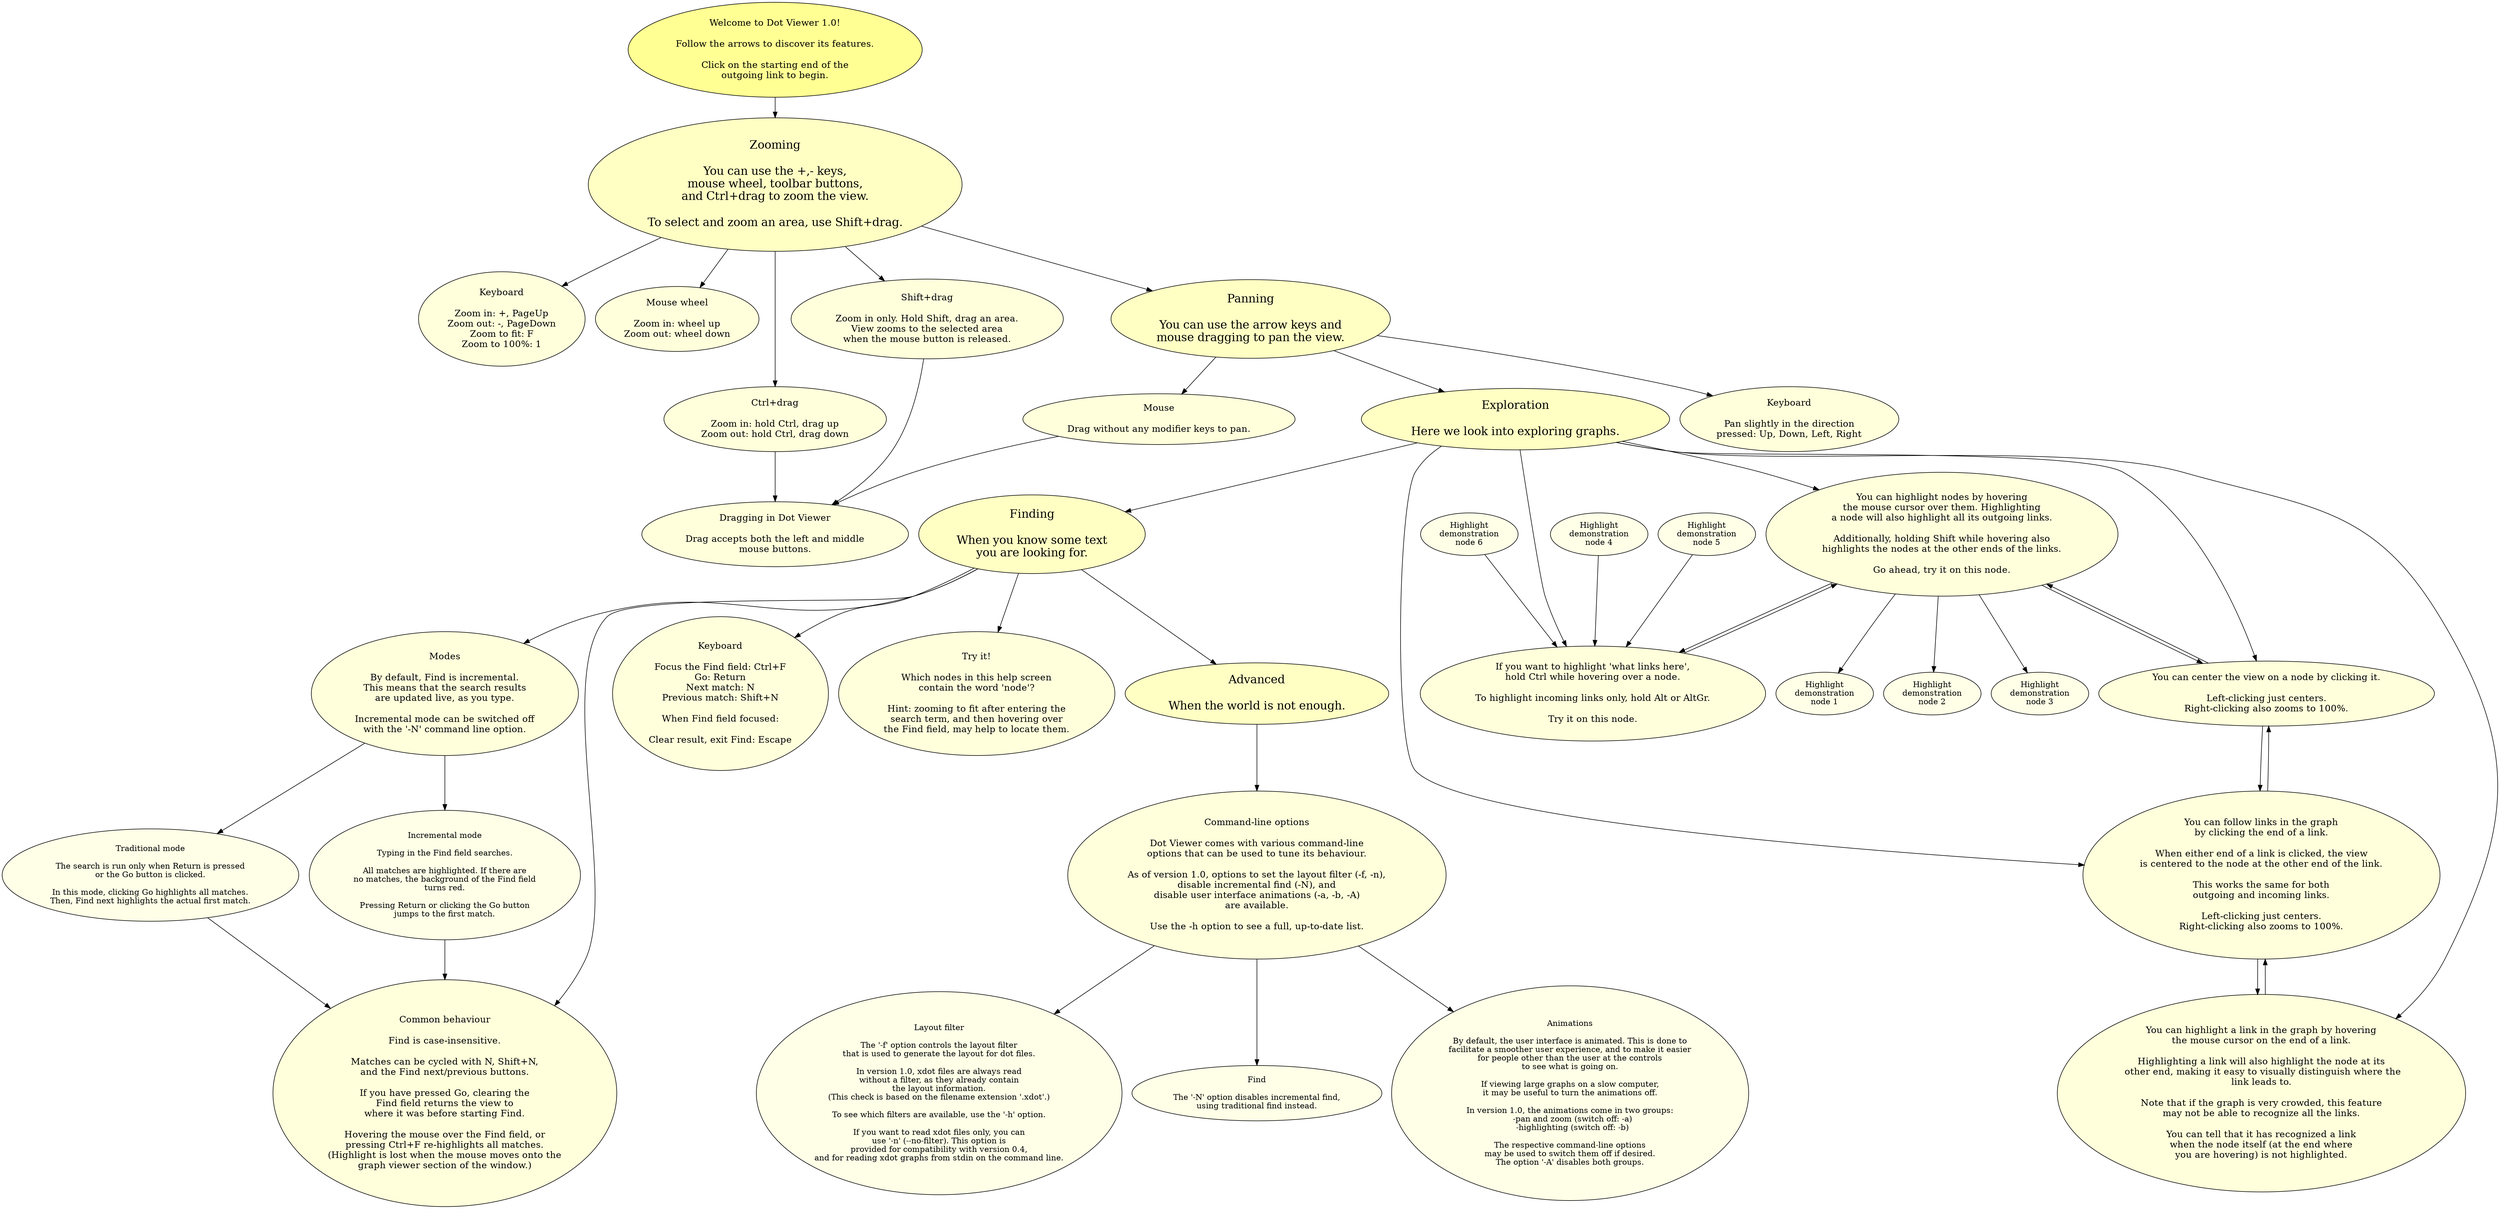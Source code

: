 // Dot Viewer help file for version 1.0
//
// This is the source file; the actual help text is the xdot version of this.
// The conversion is done to guarantee having always the same layout, and
// to make loading faster.
//
// To generate the xdot version, use:
//   dot -Txdot -ohelp.xdot help.dot
//
// Juha Jeronen 2012-08-23
//
digraph G {
    welcome [label="Welcome to Dot Viewer 1.0!\n\nFollow the arrows to discover its features.\n\nClick on the starting end of the\noutgoing link to begin.", style="filled", fillcolor="#FFFF66B2", fontsize="16", fontcolor="#000000", group="0"];


    step2 [label="Zooming\n\nYou can use the +,- keys,\nmouse wheel, toolbar buttons,\nand Ctrl+drag to zoom the view.\n\nTo select and zoom an area, use Shift+drag.", style="filled", fillcolor="#FFFFAAB2", fontsize="20", fontcolor="#000000", group="0"];
    step2a [label="Keyboard\n\nZoom in: +, PageUp\nZoom out: -, PageDown\nZoom to fit: F\nZoom to 100%: 1", style="filled", fillcolor="#FFFFCCB2", fontsize="16", fontcolor="#000000", group="0"];
    step2b [label="Mouse wheel\n\nZoom in: wheel up\nZoom out: wheel down", style="filled", fillcolor="#FFFFCCB2", fontsize="16", fontcolor="#000000", group="0"];
    step2c [label="Ctrl+drag\n\nZoom in: hold Ctrl, drag up\nZoom out: hold Ctrl, drag down", style="filled", fillcolor="#FFFFCCB2", fontsize="16", fontcolor="#000000", group="0"];
    step2d [label="Shift+drag\n\nZoom in only. Hold Shift, drag an area.\nView zooms to the selected area\nwhen the mouse button is released.", style="filled", fillcolor="#FFFFCCB2", fontsize="16", fontcolor="#000000", group="0"];


    step3 [label="Panning\n\nYou can use the arrow keys and\nmouse dragging to pan the view.", style="filled", fillcolor="#FFFFAAB2", fontsize="20", fontcolor="#000000", group="0"]
    step3a [label="Mouse\n\nDrag without any modifier keys to pan.", style="filled", fillcolor="#FFFFCCB2", fontsize="16", fontcolor="#000000", group="0"];
    step3b [label="Keyboard\n\nPan slightly in the direction\npressed: Up, Down, Left, Right", style="filled", fillcolor="#FFFFCCB2", fontsize="16", fontcolor="#000000", group="0"];


    step2and3common [label="Dragging in Dot Viewer\n\nDrag accepts both the left and middle\nmouse buttons.", style="filled", fillcolor="#FFFFCCB2", fontsize="16", fontcolor="#000000", group="0"];


    step1 [label="Exploration\n\nHere we look into exploring graphs.", style="filled", fillcolor="#FFFFAAB2", fontsize="20", fontcolor="#000000", group="0"]
    
    step1a [label="You can highlight nodes by hovering\nthe mouse cursor over them. Highlighting\na node will also highlight all its outgoing links.\n\nAdditionally, holding Shift while hovering also\nhighlights the nodes at the other ends of the links.\n\nGo ahead, try it on this node.", style="filled", fillcolor="#FFFFCCB2", fontsize="16", fontcolor="#000000", group="0"];
    step1aa [label="Highlight\ndemonstration\nnode 1", style="filled", fillcolor="#FFFFDDB2", fontcolor="#000000", group="0"];
    step1ab [label="Highlight\ndemonstration\nnode 2", style="filled", fillcolor="#FFFFDDB2", fontcolor="#000000", group="0"];
    step1ac [label="Highlight\ndemonstration\nnode 3", style="filled", fillcolor="#FFFFDDB2", fontcolor="#000000", group="0"];

    step1b [label="If you want to highlight 'what links here',\nhold Ctrl while hovering over a node.\n\nTo highlight incoming links only, hold Alt or AltGr.\n\nTry it on this node.", style="filled", fillcolor="#FFFFCCB2", fontsize="16", fontcolor="#000000", group="0"];
    step1ba [label="Highlight\ndemonstration\nnode 4", style="filled", fillcolor="#FFFFDDB2", fontcolor="#000000", group="0"];
    step1bb [label="Highlight\ndemonstration\nnode 5", style="filled", fillcolor="#FFFFDDB2", fontcolor="#000000", group="0"];
    step1bc [label="Highlight\ndemonstration\nnode 6", style="filled", fillcolor="#FFFFDDB2", fontcolor="#000000", group="0"];

    step1c [label="You can highlight a link in the graph by hovering\nthe mouse cursor on the end of a link.\n\nHighlighting a link will also highlight the node at its\n other end, making it easy to visually distinguish where the\nlink leads to.\n\nNote that if the graph is very crowded, this feature\nmay not be able to recognize all the links.\n\nYou can tell that it has recognized a link\nwhen the node itself (at the end where\nyou are hovering) is not highlighted.", style="filled", fillcolor="#FFFFCCB2", fontsize="16", fontcolor="#000000", group="0"];

    step1d [label="You can follow links in the graph\nby clicking the end of a link.\n\nWhen either end of a link is clicked, the view\nis centered to the node at the other end of the link.\n\nThis works the same for both\noutgoing and incoming links.\n\nLeft-clicking just centers.\nRight-clicking also zooms to 100%.", style="filled", fontsize="16", fillcolor="#FFFFCCB2", fontcolor="#000000", group="0"];

    step1e [label="You can center the view on a node by clicking it.\n\nLeft-clicking just centers.\nRight-clicking also zooms to 100%.", style="filled", fontsize="16", fillcolor="#FFFFCCB2", fontcolor="#000000", group="0"];


    step4 [label="Finding\n\nWhen you know some text\nyou are looking for.", style="filled", fillcolor="#FFFFAAB2", fontsize="20", fontcolor="#000000", group="0"]

    step4a [label="Modes\n\nBy default, Find is incremental.\nThis means that the search results\nare updated live, as you type.\n\nIncremental mode can be switched off\nwith the '-N' command line option.", style="filled", fillcolor="#FFFFCCB2", fontsize="16", fontcolor="#000000", group="0"]

    step4aa [label="Incremental mode\n\nTyping in the Find field searches.\n\nAll matches are highlighted. If there are\nno matches, the background of the Find field\nturns red.\n\nPressing Return or clicking the Go button\njumps to the first match.", style="filled", fillcolor="#FFFFDDB2", fontcolor="#000000", group="0"]
    step4ab [label="Traditional mode\n\nThe search is run only when Return is pressed\nor the Go button is clicked.\n\nIn this mode, clicking Go highlights all matches.\nThen, Find next highlights the actual first match.", style="filled", fillcolor="#FFFFDDB2", fontcolor="#000000", group="0"]

    step4b [label="Keyboard\n\nFocus the Find field: Ctrl+F\nGo: Return\nNext match: N\nPrevious match: Shift+N\n\nWhen Find field focused:\n\nClear result, exit Find: Escape", style="filled", fillcolor="#FFFFCCB2", fontsize="16", fontcolor="#000000", group="0"]

    step4c [label="Common behaviour\n\nFind is case-insensitive.\n\nMatches can be cycled with N, Shift+N,\nand the Find next/previous buttons.\n\nIf you have pressed Go, clearing the\nFind field returns the view to\nwhere it was before starting Find.\n\nHovering the mouse over the Find field, or\npressing Ctrl+F re-highlights all matches.\n(Highlight is lost when the mouse moves onto the\ngraph viewer section of the window.)", style="filled", fillcolor="#FFFFCCB2", fontsize="16", fontcolor="#000000", group="0"]

    step4d [label="Try it!\n\nWhich nodes in this help screen\ncontain the word 'node'?\n\nHint: zooming to fit after entering the\nsearch term, and then hovering over\nthe Find field, may help to locate them.", style="filled", fillcolor="#FFFFCCB2", fontsize="16", fontcolor="#000000", group="0"]


    step5 [label="Advanced\n\nWhen the world is not enough.", style="filled", fillcolor="#FFFFAAB2", fontsize="20", fontcolor="#000000", group="0"]

    step5a [label="Command-line options\n\nDot Viewer comes with various command-line\noptions that can be used to tune its behaviour.\n\nAs of version 1.0, options to set the layout filter (-f, -n),\ndisable incremental find (-N), and\ndisable user interface animations (-a, -b, -A)\nare available.\n\nUse the -h option to see a full, up-to-date list.", style="filled", fillcolor="#FFFFCCB2", fontsize="16", fontcolor="#000000", group="0"]

    step5aa [label="Animations\n\nBy default, the user interface is animated. This is done to\nfacilitate a smoother user experience, and to make it easier\nfor people other than the user at the controls\nto see what is going on.\n\nIf viewing large graphs on a slow computer,\nit may be useful to turn the animations off.\n\nIn version 1.0, the animations come in two groups:\n  -pan and zoom (switch off: -a)\n  -highlighting (switch off: -b)\n\nThe respective command-line options\nmay be used to switch them off if desired.\nThe option '-A' disables both groups.", style="filled", fillcolor="#FFFFDDB2", fontcolor="#000000", group="0"]

    step5ab [label="Layout filter\n\nThe '-f' option controls the layout filter\nthat is used to generate the layout for dot files.\n\nIn version 1.0, xdot files are always read\nwithout a filter, as they already contain\nthe layout information.\n(This check is based on the filename extension '.xdot'.)\n\nTo see which filters are available, use the '-h' option.\n\nIf you want to read xdot files only, you can\nuse '-n' (--no-filter). This option is\nprovided for compatibility with version 0.4,\nand for reading xdot graphs from stdin on the command line.", style="filled", fillcolor="#FFFFDDB2", fontcolor="#000000", group="0"]

    step5ac [label="Find\n\nThe '-N' option disables incremental find,\nusing traditional find instead.", style="filled", fillcolor="#FFFFDDB2", fontcolor="#000000", group="0"]

    welcome -> step2;

    step2 -> step2a;
    step2 -> step2b;
    step2 -> step2c;
    step2 -> step2d;
    step2 -> step3;

    step3 -> step3a;
    step3 -> step3b;
    step3 -> step1;

    step2c -> step2and3common;
    step2d -> step2and3common;
    step3a -> step2and3common;

    step1 -> step1a;
    step1 -> step1b;
    step1a -> step1aa;
    step1a -> step1ab;
    step1a -> step1ac;
    step1a -> step1b;
    step1b -> step1a;
    step1ba -> step1b;
    step1bb -> step1b;
    step1bc -> step1b;
    step1c -> step1d;
    step1d -> step1c;
    step1d -> step1e;
    step1e -> step1d;
    step1a -> step1e;
    step1e -> step1a;
    step1 -> step1c;
    step1 -> step1d;
    step1 -> step1e;
    step1 -> step4;

    step4 -> step4a;
    step4 -> step4b;
    step4a -> step4aa;
    step4a -> step4ab;
    step4aa -> step4c;
    step4ab -> step4c;
    step4 -> step4c;
    step4 -> step4d;
    step4 -> step5;

    step5 -> step5a;
    step5a -> step5aa;
    step5a -> step5ab;
    step5a -> step5ac;
}

